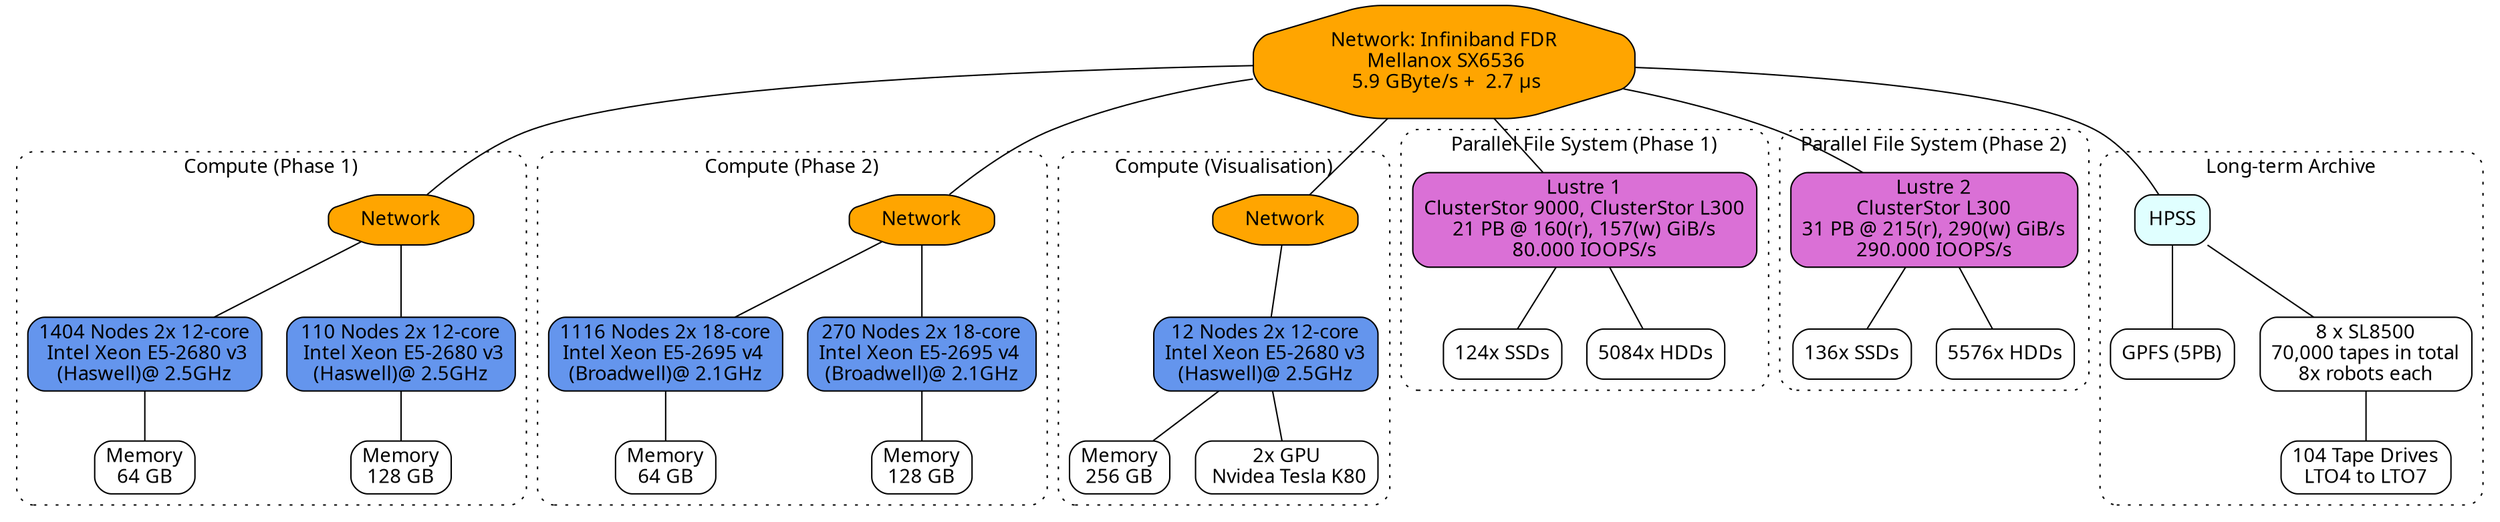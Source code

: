 graph changed {
  graph [fontname = "sans serif"];
  node [fontname = "sans serif", shape=box, style="filled, rounded", fillcolor="white"];
  edge [fontname = "sans serif"];


  subgraph cluster_computer1 {
    label = "Compute (Phase 1)";
    style="dotted, rounded";

    {rank = same;
    "Compute nodes 1" [label="1404 Nodes 2x 12-core\n Intel Xeon E5-2680 v3\n(Haswell)@ 2.5GHz", fillcolor="cornflowerblue"];
    "Compute nodes 1 2" [label="110 Nodes 2x 12-core\n Intel Xeon E5-2680 v3\n(Haswell)@ 2.5GHz", fillcolor="cornflowerblue"];
    }
    {rank = same;
    "Memory 1" [label="Memory\n64 GB", fillcolor="white"];
    "Memory 1 2" [label="Memory\n128 GB", fillcolor="white"];
    }
    "Compute nodes 1" -- "Memory 1";
    "Compute nodes 1 2" -- "Memory 1 2";

    "Network 1" [shape="octagon", label="Network", fillcolor="orange"];
    "Network 1" -- "Compute nodes 1";
    "Network 1" -- "Compute nodes 1 2";
  }


  subgraph cluster_computer2 {
    label = "Compute (Phase 2)";
    style="dotted, rounded";

    {rank = same;
    "Compute nodes 2" [label="1116 Nodes 2x 18-core\nIntel Xeon E5-2695 v4 \n(Broadwell)@ 2.1GHz", fillcolor="cornflowerblue"];
    "Compute nodes 2 2" [label="270 Nodes 2x 18-core\nIntel Xeon E5-2695 v4 \n(Broadwell)@ 2.1GHz", fillcolor="cornflowerblue"];
    }
    {rank = same;
    "Memory 2" [label="Memory\n64 GB", fillcolor="white"];
    "Memory 2 2" [label="Memory\n128 GB", fillcolor="white"];
    }
    "Compute nodes 2" -- "Memory 2";
    "Compute nodes 2 2" -- "Memory 2 2";

    "Network 2" [shape="octagon",  label="Network", fillcolor="orange"];
    "Network 2" -- "Compute nodes 2";
    "Network 2" -- "Compute nodes 2 2";
  }


  subgraph cluster_computer3 {
    label = "Compute (Visualisation)";
    style="dotted, rounded";

    {rank = same;
    "Compute nodes 3" [label="12 Nodes 2x 12-core\nIntel Xeon E5-2680 v3\n(Haswell)@ 2.5GHz", fillcolor="cornflowerblue"];
    }
    {rank = same;
    "Memory 3" [label="Memory\n256 GB", fillcolor="white"];
    "GPU" [fillcolor="white", label="2x GPU\n Nvidea Tesla K80"]
    }


    "Compute nodes 3" -- "Memory 3";
    "Compute nodes 3" -- "GPU";

    "Network 3" [shape="octagon",  label="Network", fillcolor="orange"];
    "Network 3" -- "Compute nodes 3";
  }



  subgraph cluster_pfs1 {
    label="Parallel File System (Phase 1)";
    style="dotted, rounded";
    
    lustre1 [label="Lustre 1\nClusterStor 9000, ClusterStor L300\n21 PB @ 160(r), 157(w) GiB/s\n80.000 IOOPS/s", fillcolor="orchid"];
    lustre1 -- pfs1_ssd;
    lustre1 -- pfs1_hdd;

   pfs1_hdd [label="5084x HDDs"];
   pfs1_ssd [label="124x SSDs"];

  }


  subgraph cluster_pfs2 {
    label = "Parallel File System (Phase 2)";
    style="dotted, rounded";

    lustre2 [label="Lustre 2\nClusterStor L300\n31 PB @ 215(r), 290(w) GiB/s\n290.000 IOOPS/s", fillcolor="orchid"];
    lustre2 -- pfs2_ssd;
    lustre2 -- pfs2_hdd;

   pfs2_hdd [label="5576x HDDs"];
   pfs2_ssd [label="136x SSDs"];

  }


  subgraph cluster_archive {
    label = "Long-term Archive";
    style="dotted, rounded";

    "HPSS" [fillcolor="lightcyan"];
    gpfs [label="GPFS (5PB)", fillcolor="white"]
    library [label="8 x SL8500\n70,000 tapes in total\n8x robots each", fillcolor="white"]

    tape_drives [label="104 Tape Drives\nLTO4 to LTO7"];

    library -- tape_drives;

    "HPSS" -- gpfs;
    "HPSS" -- library;

  }



  {rank = same;
    "Network" [shape="octagon", fillcolor="orange", label="Network: Infiniband FDR\n Mellanox SX6536\n 5.9 GByte/s +  2.7 μs"];
  }

  "Network" -- "HPSS";
  "Network" -- lustre1;
  "Network" -- lustre2;
  "Network" -- "Network 1";
  "Network" -- "Network 2";
  "Network" -- "Network 3";
}
